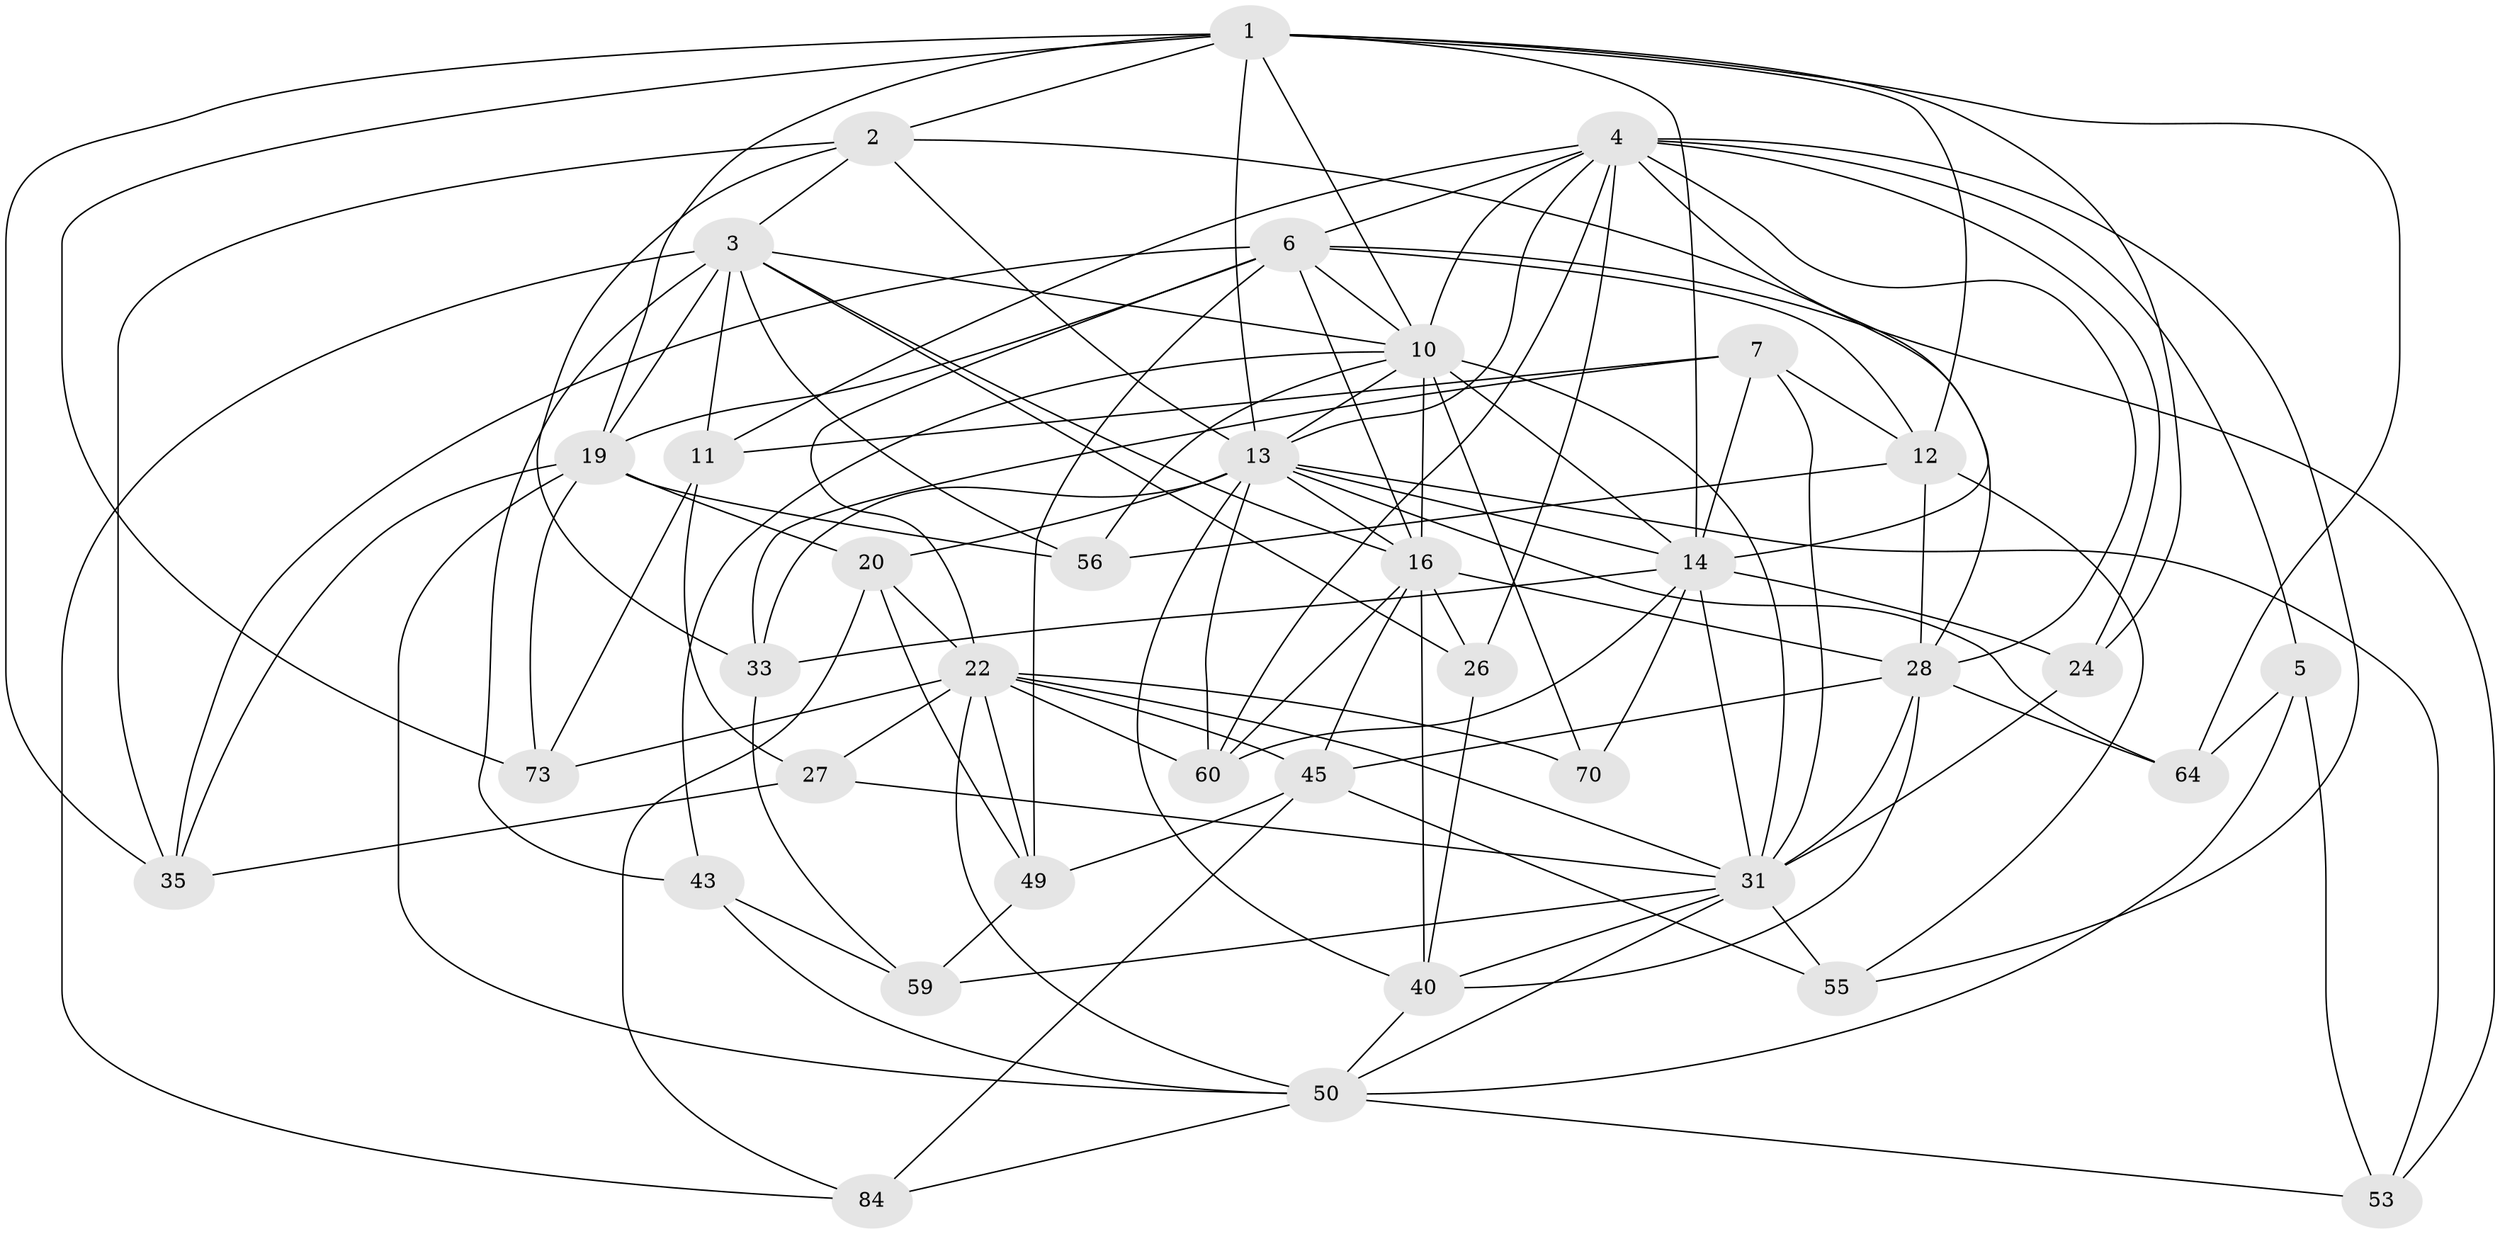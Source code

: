 // original degree distribution, {4: 1.0}
// Generated by graph-tools (version 1.1) at 2025/20/03/04/25 18:20:42]
// undirected, 37 vertices, 118 edges
graph export_dot {
graph [start="1"]
  node [color=gray90,style=filled];
  1 [super="+37+81+38"];
  2 [super="+42"];
  3 [super="+48+46"];
  4 [super="+9"];
  5;
  6 [super="+8+17"];
  7 [super="+30"];
  10 [super="+25+51"];
  11 [super="+69"];
  12 [super="+15"];
  13 [super="+85+21+23"];
  14 [super="+32+82+41"];
  16 [super="+61+72+83"];
  19 [super="+71+88"];
  20 [super="+47+63"];
  22 [super="+66+29+79"];
  24;
  26;
  27;
  28 [super="+52+36"];
  31 [super="+44+39"];
  33 [super="+62"];
  35 [super="+58"];
  40 [super="+80"];
  43;
  45 [super="+54"];
  49 [super="+78"];
  50 [super="+91+65"];
  53;
  55;
  56;
  59;
  60 [super="+76"];
  64;
  70;
  73;
  84;
  1 -- 35;
  1 -- 73;
  1 -- 24;
  1 -- 10;
  1 -- 2;
  1 -- 14;
  1 -- 13;
  1 -- 64;
  1 -- 19;
  1 -- 12;
  2 -- 33;
  2 -- 35;
  2 -- 3;
  2 -- 13;
  2 -- 28;
  3 -- 11 [weight=2];
  3 -- 26;
  3 -- 56;
  3 -- 10;
  3 -- 43;
  3 -- 16;
  3 -- 19;
  3 -- 84;
  4 -- 55;
  4 -- 60;
  4 -- 24;
  4 -- 5;
  4 -- 6;
  4 -- 10 [weight=2];
  4 -- 11;
  4 -- 14;
  4 -- 26;
  4 -- 13;
  4 -- 28;
  5 -- 64;
  5 -- 53;
  5 -- 50;
  6 -- 19;
  6 -- 49;
  6 -- 16 [weight=2];
  6 -- 35 [weight=2];
  6 -- 53;
  6 -- 12;
  6 -- 22 [weight=2];
  6 -- 10;
  7 -- 12;
  7 -- 11;
  7 -- 14;
  7 -- 31 [weight=2];
  7 -- 33;
  10 -- 56;
  10 -- 16;
  10 -- 70;
  10 -- 43;
  10 -- 13;
  10 -- 31;
  10 -- 14;
  11 -- 27;
  11 -- 73;
  12 -- 56;
  12 -- 28;
  12 -- 55;
  13 -- 20 [weight=3];
  13 -- 64;
  13 -- 53;
  13 -- 33;
  13 -- 16;
  13 -- 40;
  13 -- 60;
  13 -- 14;
  14 -- 60 [weight=2];
  14 -- 33 [weight=2];
  14 -- 31;
  14 -- 70;
  14 -- 24;
  16 -- 45;
  16 -- 26;
  16 -- 28;
  16 -- 40;
  16 -- 60;
  19 -- 35;
  19 -- 56;
  19 -- 73;
  19 -- 50;
  19 -- 20;
  20 -- 49 [weight=2];
  20 -- 84;
  20 -- 22;
  22 -- 27;
  22 -- 60;
  22 -- 50;
  22 -- 49;
  22 -- 70 [weight=2];
  22 -- 73;
  22 -- 45;
  22 -- 31;
  24 -- 31;
  26 -- 40;
  27 -- 31;
  27 -- 35;
  28 -- 64;
  28 -- 45;
  28 -- 40;
  28 -- 31;
  31 -- 50;
  31 -- 59;
  31 -- 55;
  31 -- 40;
  33 -- 59;
  40 -- 50;
  43 -- 59;
  43 -- 50;
  45 -- 84;
  45 -- 55;
  45 -- 49;
  49 -- 59;
  50 -- 53;
  50 -- 84;
}
